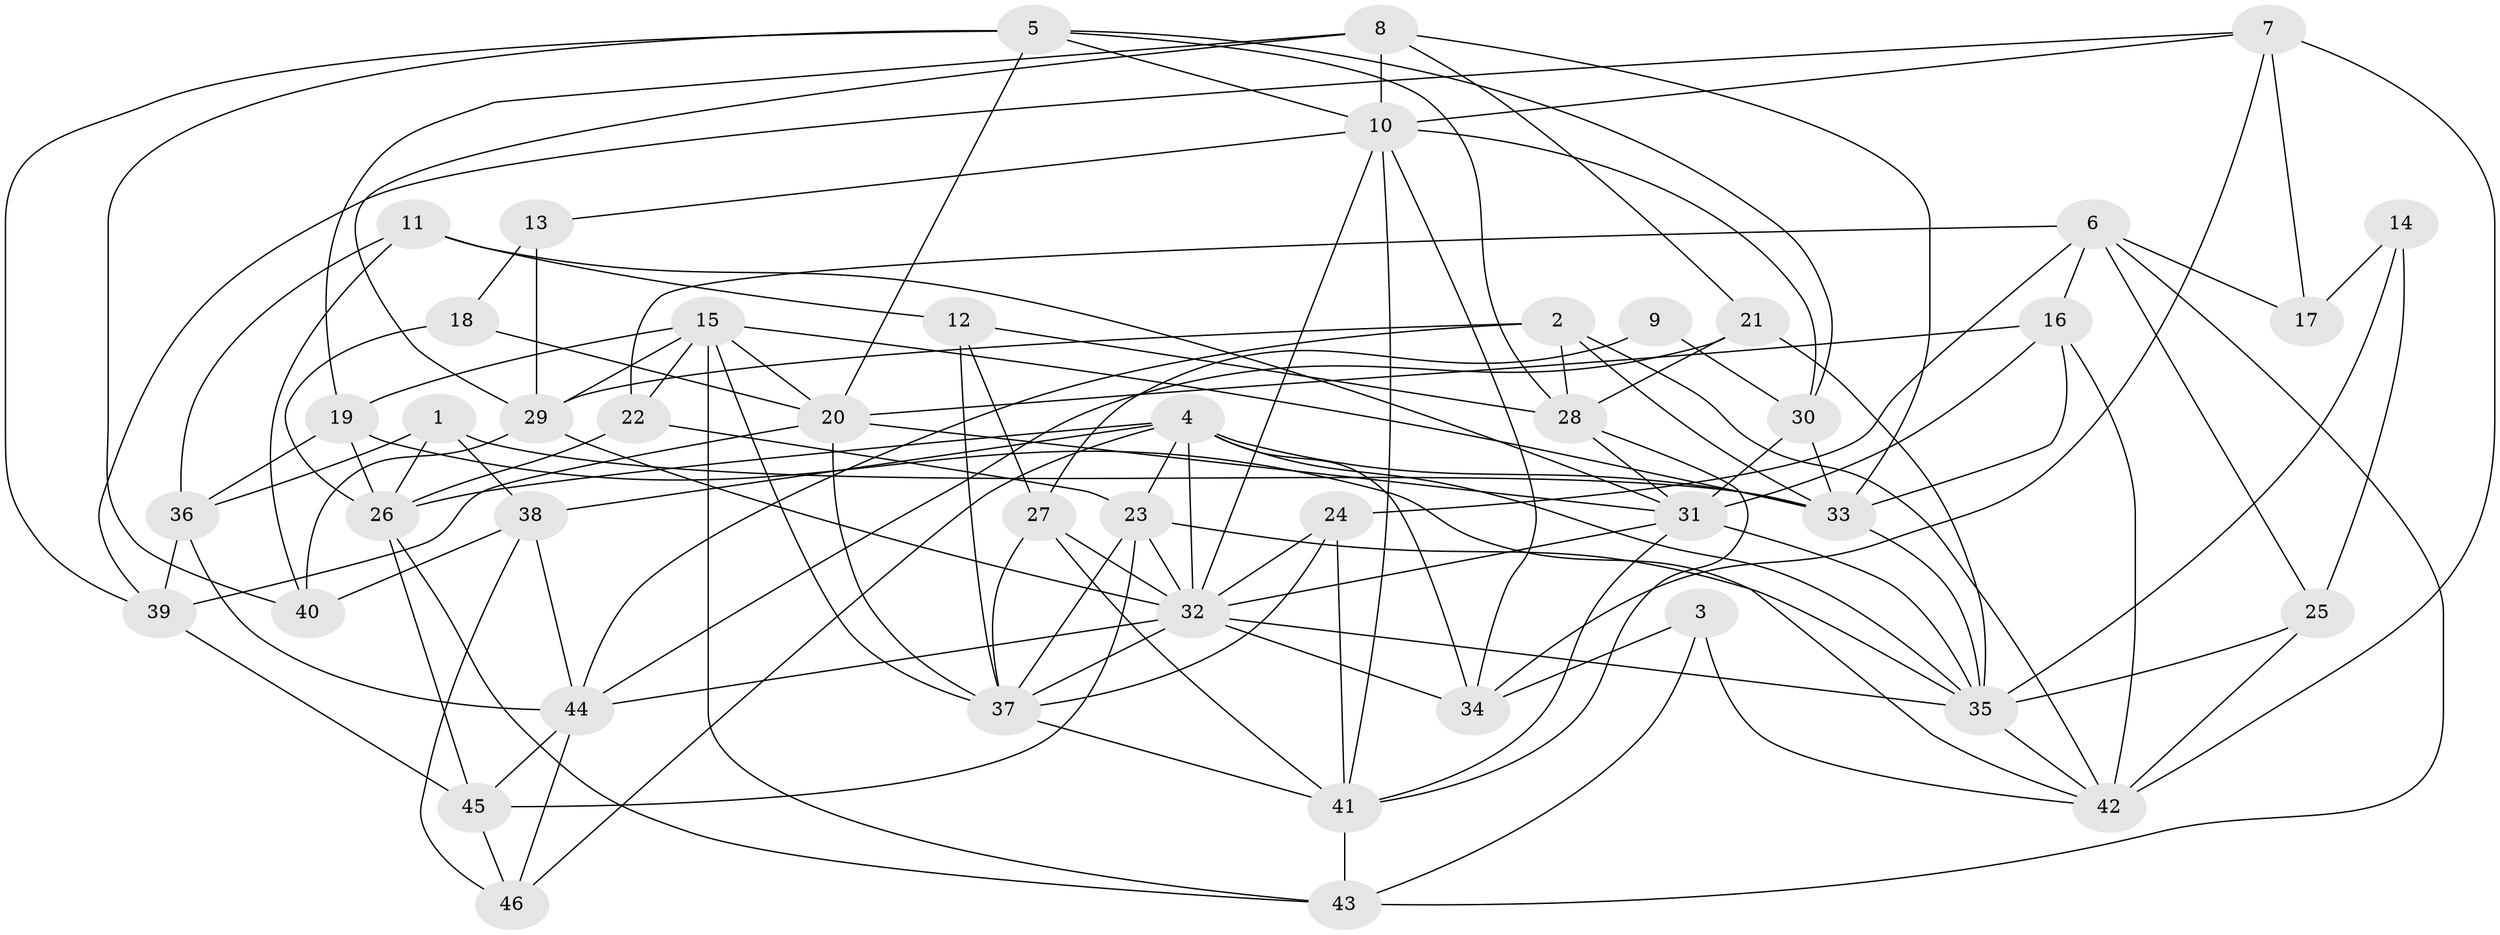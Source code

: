 // original degree distribution, {5: 0.18478260869565216, 2: 0.11956521739130435, 3: 0.2717391304347826, 4: 0.30434782608695654, 7: 0.05434782608695652, 6: 0.05434782608695652, 9: 0.010869565217391304}
// Generated by graph-tools (version 1.1) at 2025/37/03/04/25 23:37:05]
// undirected, 46 vertices, 125 edges
graph export_dot {
  node [color=gray90,style=filled];
  1;
  2;
  3;
  4;
  5;
  6;
  7;
  8;
  9;
  10;
  11;
  12;
  13;
  14;
  15;
  16;
  17;
  18;
  19;
  20;
  21;
  22;
  23;
  24;
  25;
  26;
  27;
  28;
  29;
  30;
  31;
  32;
  33;
  34;
  35;
  36;
  37;
  38;
  39;
  40;
  41;
  42;
  43;
  44;
  45;
  46;
  1 -- 26 [weight=1.0];
  1 -- 33 [weight=1.0];
  1 -- 36 [weight=1.0];
  1 -- 38 [weight=1.0];
  2 -- 28 [weight=1.0];
  2 -- 29 [weight=1.0];
  2 -- 33 [weight=1.0];
  2 -- 42 [weight=1.0];
  2 -- 44 [weight=1.0];
  3 -- 34 [weight=1.0];
  3 -- 42 [weight=1.0];
  3 -- 43 [weight=1.0];
  4 -- 23 [weight=1.0];
  4 -- 26 [weight=1.0];
  4 -- 32 [weight=1.0];
  4 -- 33 [weight=1.0];
  4 -- 34 [weight=1.0];
  4 -- 35 [weight=1.0];
  4 -- 38 [weight=1.0];
  4 -- 46 [weight=2.0];
  5 -- 10 [weight=1.0];
  5 -- 20 [weight=1.0];
  5 -- 28 [weight=1.0];
  5 -- 30 [weight=1.0];
  5 -- 39 [weight=1.0];
  5 -- 40 [weight=1.0];
  6 -- 16 [weight=1.0];
  6 -- 17 [weight=1.0];
  6 -- 22 [weight=1.0];
  6 -- 24 [weight=1.0];
  6 -- 25 [weight=1.0];
  6 -- 43 [weight=1.0];
  7 -- 10 [weight=1.0];
  7 -- 17 [weight=2.0];
  7 -- 34 [weight=1.0];
  7 -- 39 [weight=1.0];
  7 -- 42 [weight=1.0];
  8 -- 10 [weight=1.0];
  8 -- 19 [weight=1.0];
  8 -- 21 [weight=1.0];
  8 -- 29 [weight=1.0];
  8 -- 33 [weight=1.0];
  9 -- 27 [weight=1.0];
  9 -- 30 [weight=1.0];
  10 -- 13 [weight=1.0];
  10 -- 30 [weight=1.0];
  10 -- 32 [weight=1.0];
  10 -- 34 [weight=1.0];
  10 -- 41 [weight=1.0];
  11 -- 12 [weight=1.0];
  11 -- 31 [weight=1.0];
  11 -- 36 [weight=1.0];
  11 -- 40 [weight=1.0];
  12 -- 27 [weight=1.0];
  12 -- 28 [weight=1.0];
  12 -- 37 [weight=1.0];
  13 -- 18 [weight=1.0];
  13 -- 29 [weight=2.0];
  14 -- 17 [weight=1.0];
  14 -- 25 [weight=2.0];
  14 -- 35 [weight=1.0];
  15 -- 19 [weight=1.0];
  15 -- 20 [weight=1.0];
  15 -- 22 [weight=1.0];
  15 -- 29 [weight=1.0];
  15 -- 33 [weight=1.0];
  15 -- 37 [weight=1.0];
  15 -- 43 [weight=1.0];
  16 -- 20 [weight=1.0];
  16 -- 31 [weight=1.0];
  16 -- 33 [weight=1.0];
  16 -- 42 [weight=2.0];
  18 -- 20 [weight=1.0];
  18 -- 26 [weight=1.0];
  19 -- 26 [weight=1.0];
  19 -- 36 [weight=1.0];
  19 -- 42 [weight=2.0];
  20 -- 31 [weight=1.0];
  20 -- 37 [weight=1.0];
  20 -- 39 [weight=1.0];
  21 -- 28 [weight=1.0];
  21 -- 35 [weight=1.0];
  21 -- 44 [weight=1.0];
  22 -- 23 [weight=1.0];
  22 -- 26 [weight=1.0];
  23 -- 32 [weight=1.0];
  23 -- 35 [weight=1.0];
  23 -- 37 [weight=1.0];
  23 -- 45 [weight=1.0];
  24 -- 32 [weight=1.0];
  24 -- 37 [weight=1.0];
  24 -- 41 [weight=1.0];
  25 -- 35 [weight=1.0];
  25 -- 42 [weight=2.0];
  26 -- 43 [weight=1.0];
  26 -- 45 [weight=1.0];
  27 -- 32 [weight=1.0];
  27 -- 37 [weight=1.0];
  27 -- 41 [weight=1.0];
  28 -- 31 [weight=1.0];
  28 -- 41 [weight=1.0];
  29 -- 32 [weight=1.0];
  29 -- 40 [weight=1.0];
  30 -- 31 [weight=1.0];
  30 -- 33 [weight=1.0];
  31 -- 32 [weight=1.0];
  31 -- 35 [weight=1.0];
  31 -- 41 [weight=1.0];
  32 -- 34 [weight=1.0];
  32 -- 35 [weight=1.0];
  32 -- 37 [weight=1.0];
  32 -- 44 [weight=1.0];
  33 -- 35 [weight=1.0];
  35 -- 42 [weight=1.0];
  36 -- 39 [weight=1.0];
  36 -- 44 [weight=1.0];
  37 -- 41 [weight=1.0];
  38 -- 40 [weight=1.0];
  38 -- 44 [weight=1.0];
  38 -- 46 [weight=1.0];
  39 -- 45 [weight=1.0];
  41 -- 43 [weight=1.0];
  44 -- 45 [weight=1.0];
  44 -- 46 [weight=1.0];
  45 -- 46 [weight=2.0];
}
